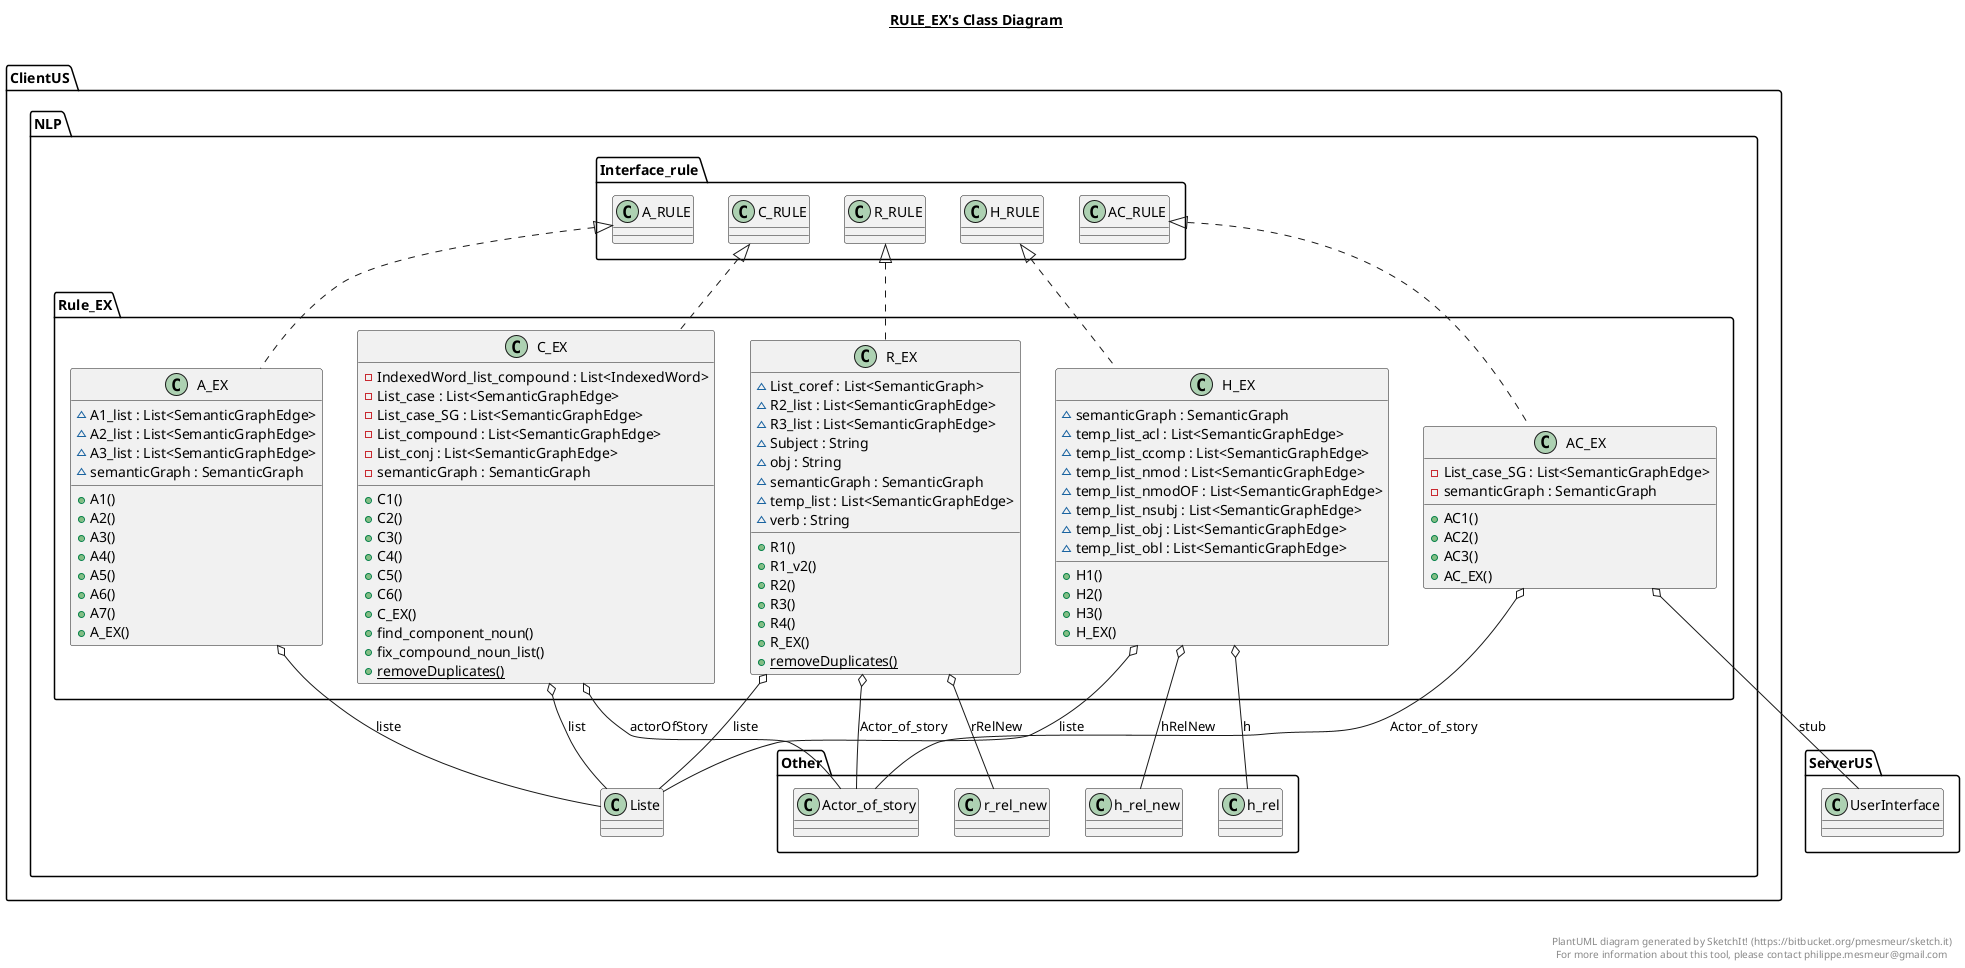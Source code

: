 @startuml

title __RULE_EX's Class Diagram__\n

  namespace ClientUS {
    namespace NLP {
      namespace Rule_EX {
        class ClientUS.NLP.Rule_EX.AC_EX {
            - List_case_SG : List<SemanticGraphEdge>
            - semanticGraph : SemanticGraph
            + AC1()
            + AC2()
            + AC3()
            + AC_EX()
        }
      }
    }
  }
  

  namespace ClientUS {
    namespace NLP {
      namespace Rule_EX {
        class ClientUS.NLP.Rule_EX.A_EX {
            ~ A1_list : List<SemanticGraphEdge>
            ~ A2_list : List<SemanticGraphEdge>
            ~ A3_list : List<SemanticGraphEdge>
            ~ semanticGraph : SemanticGraph
            + A1()
            + A2()
            + A3()
            + A4()
            + A5()
            + A6()
            + A7()
            + A_EX()
        }
      }
    }
  }
  

  namespace ClientUS {
    namespace NLP {
      namespace Rule_EX {
        class ClientUS.NLP.Rule_EX.C_EX {
            - IndexedWord_list_compound : List<IndexedWord>
            - List_case : List<SemanticGraphEdge>
            - List_case_SG : List<SemanticGraphEdge>
            - List_compound : List<SemanticGraphEdge>
            - List_conj : List<SemanticGraphEdge>
            - semanticGraph : SemanticGraph
            + C1()
            + C2()
            + C3()
            + C4()
            + C5()
            + C6()
            + C_EX()
            + find_component_noun()
            + fix_compound_noun_list()
            {static} + removeDuplicates()
        }
      }
    }
  }
  

  namespace ClientUS {
    namespace NLP {
      namespace Rule_EX {
        class ClientUS.NLP.Rule_EX.H_EX {
            ~ semanticGraph : SemanticGraph
            ~ temp_list_acl : List<SemanticGraphEdge>
            ~ temp_list_ccomp : List<SemanticGraphEdge>
            ~ temp_list_nmod : List<SemanticGraphEdge>
            ~ temp_list_nmodOF : List<SemanticGraphEdge>
            ~ temp_list_nsubj : List<SemanticGraphEdge>
            ~ temp_list_obj : List<SemanticGraphEdge>
            ~ temp_list_obl : List<SemanticGraphEdge>
            + H1()
            + H2()
            + H3()
            + H_EX()
        }
      }
    }
  }
  

  namespace ClientUS {
    namespace NLP {
      namespace Rule_EX {
        class ClientUS.NLP.Rule_EX.R_EX {
            ~ List_coref : List<SemanticGraph>
            ~ R2_list : List<SemanticGraphEdge>
            ~ R3_list : List<SemanticGraphEdge>
            ~ Subject : String
            ~ obj : String
            ~ semanticGraph : SemanticGraph
            ~ temp_list : List<SemanticGraphEdge>
            ~ verb : String
            + R1()
            + R1_v2()
            + R2()
            + R3()
            + R4()
            + R_EX()
            {static} + removeDuplicates()
        }
      }
    }
  }
  

  ClientUS.NLP.Rule_EX.AC_EX .up.|> ClientUS.NLP.Interface_rule.AC_RULE
  ClientUS.NLP.Rule_EX.AC_EX o-- ClientUS.NLP.Other.Actor_of_story : Actor_of_story
  ClientUS.NLP.Rule_EX.AC_EX o-- ServerUS.UserInterface : stub
  ClientUS.NLP.Rule_EX.A_EX .up.|> ClientUS.NLP.Interface_rule.A_RULE
  ClientUS.NLP.Rule_EX.A_EX o-- ClientUS.NLP.Liste : liste
  ClientUS.NLP.Rule_EX.C_EX .up.|> ClientUS.NLP.Interface_rule.C_RULE
  ClientUS.NLP.Rule_EX.C_EX o-- ClientUS.NLP.Other.Actor_of_story : actorOfStory
  ClientUS.NLP.Rule_EX.C_EX o-- ClientUS.NLP.Liste : list
  ClientUS.NLP.Rule_EX.H_EX .up.|> ClientUS.NLP.Interface_rule.H_RULE
  ClientUS.NLP.Rule_EX.H_EX o-- ClientUS.NLP.Other.h_rel : h
  ClientUS.NLP.Rule_EX.H_EX o-- ClientUS.NLP.Other.h_rel_new : hRelNew
  ClientUS.NLP.Rule_EX.H_EX o-- ClientUS.NLP.Liste : liste
  ClientUS.NLP.Rule_EX.R_EX .up.|> ClientUS.NLP.Interface_rule.R_RULE
  ClientUS.NLP.Rule_EX.R_EX o-- ClientUS.NLP.Other.Actor_of_story : Actor_of_story
  ClientUS.NLP.Rule_EX.R_EX o-- ClientUS.NLP.Liste : liste
  ClientUS.NLP.Rule_EX.R_EX o-- ClientUS.NLP.Other.r_rel_new : rRelNew


right footer


PlantUML diagram generated by SketchIt! (https://bitbucket.org/pmesmeur/sketch.it)
For more information about this tool, please contact philippe.mesmeur@gmail.com
endfooter

@enduml

